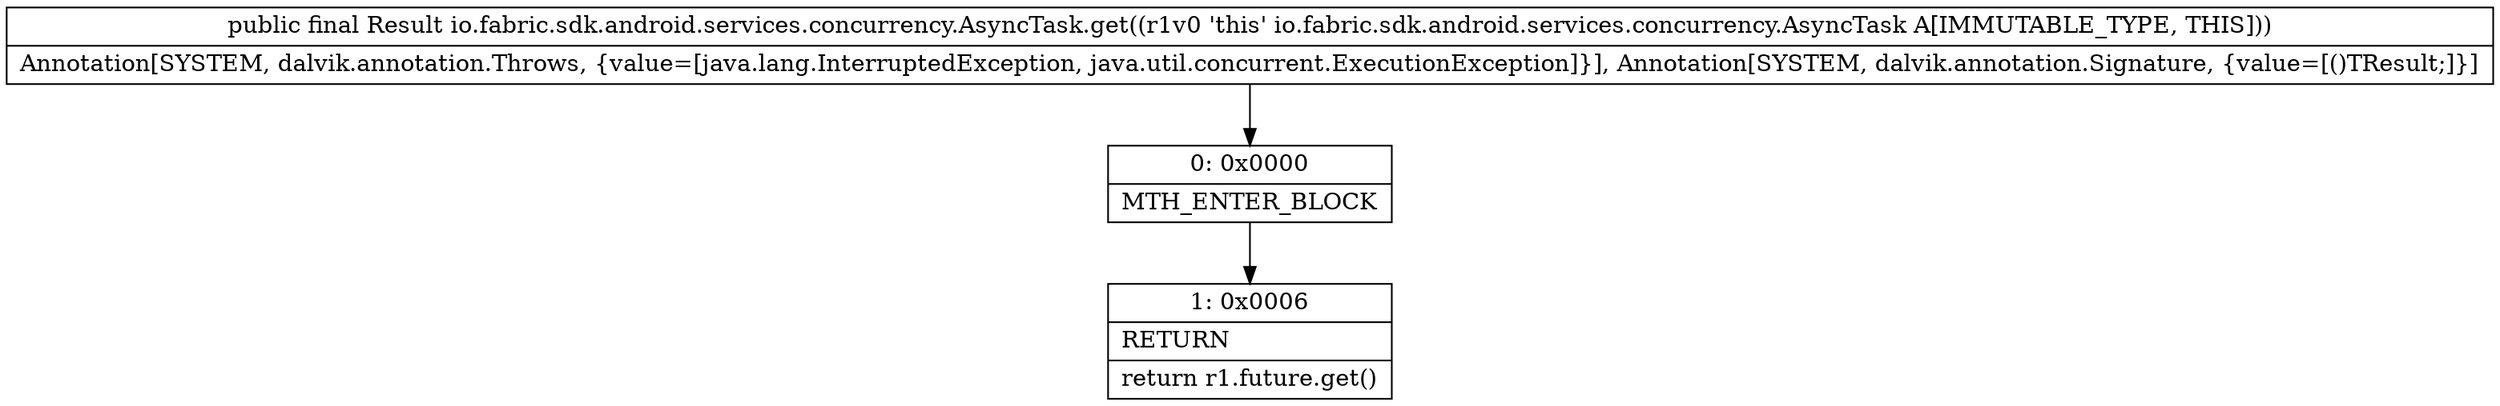 digraph "CFG forio.fabric.sdk.android.services.concurrency.AsyncTask.get()Ljava\/lang\/Object;" {
Node_0 [shape=record,label="{0\:\ 0x0000|MTH_ENTER_BLOCK\l}"];
Node_1 [shape=record,label="{1\:\ 0x0006|RETURN\l|return r1.future.get()\l}"];
MethodNode[shape=record,label="{public final Result io.fabric.sdk.android.services.concurrency.AsyncTask.get((r1v0 'this' io.fabric.sdk.android.services.concurrency.AsyncTask A[IMMUTABLE_TYPE, THIS]))  | Annotation[SYSTEM, dalvik.annotation.Throws, \{value=[java.lang.InterruptedException, java.util.concurrent.ExecutionException]\}], Annotation[SYSTEM, dalvik.annotation.Signature, \{value=[()TResult;]\}]\l}"];
MethodNode -> Node_0;
Node_0 -> Node_1;
}

